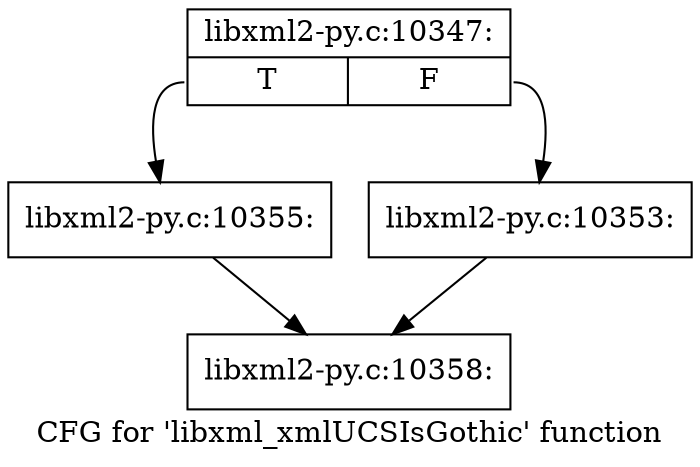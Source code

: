 digraph "CFG for 'libxml_xmlUCSIsGothic' function" {
	label="CFG for 'libxml_xmlUCSIsGothic' function";

	Node0x45ca7f0 [shape=record,label="{libxml2-py.c:10347:|{<s0>T|<s1>F}}"];
	Node0x45ca7f0:s0 -> Node0x45cd590;
	Node0x45ca7f0:s1 -> Node0x45cd540;
	Node0x45cd540 [shape=record,label="{libxml2-py.c:10353:}"];
	Node0x45cd540 -> Node0x45cc1a0;
	Node0x45cd590 [shape=record,label="{libxml2-py.c:10355:}"];
	Node0x45cd590 -> Node0x45cc1a0;
	Node0x45cc1a0 [shape=record,label="{libxml2-py.c:10358:}"];
}
